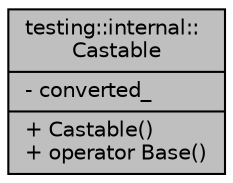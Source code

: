 digraph "testing::internal::Castable"
{
  edge [fontname="Helvetica",fontsize="10",labelfontname="Helvetica",labelfontsize="10"];
  node [fontname="Helvetica",fontsize="10",shape=record];
  Node1 [label="{testing::internal::\lCastable\n|- converted_\l|+ Castable()\l+ operator Base()\l}",height=0.2,width=0.4,color="black", fillcolor="grey75", style="filled", fontcolor="black"];
}
